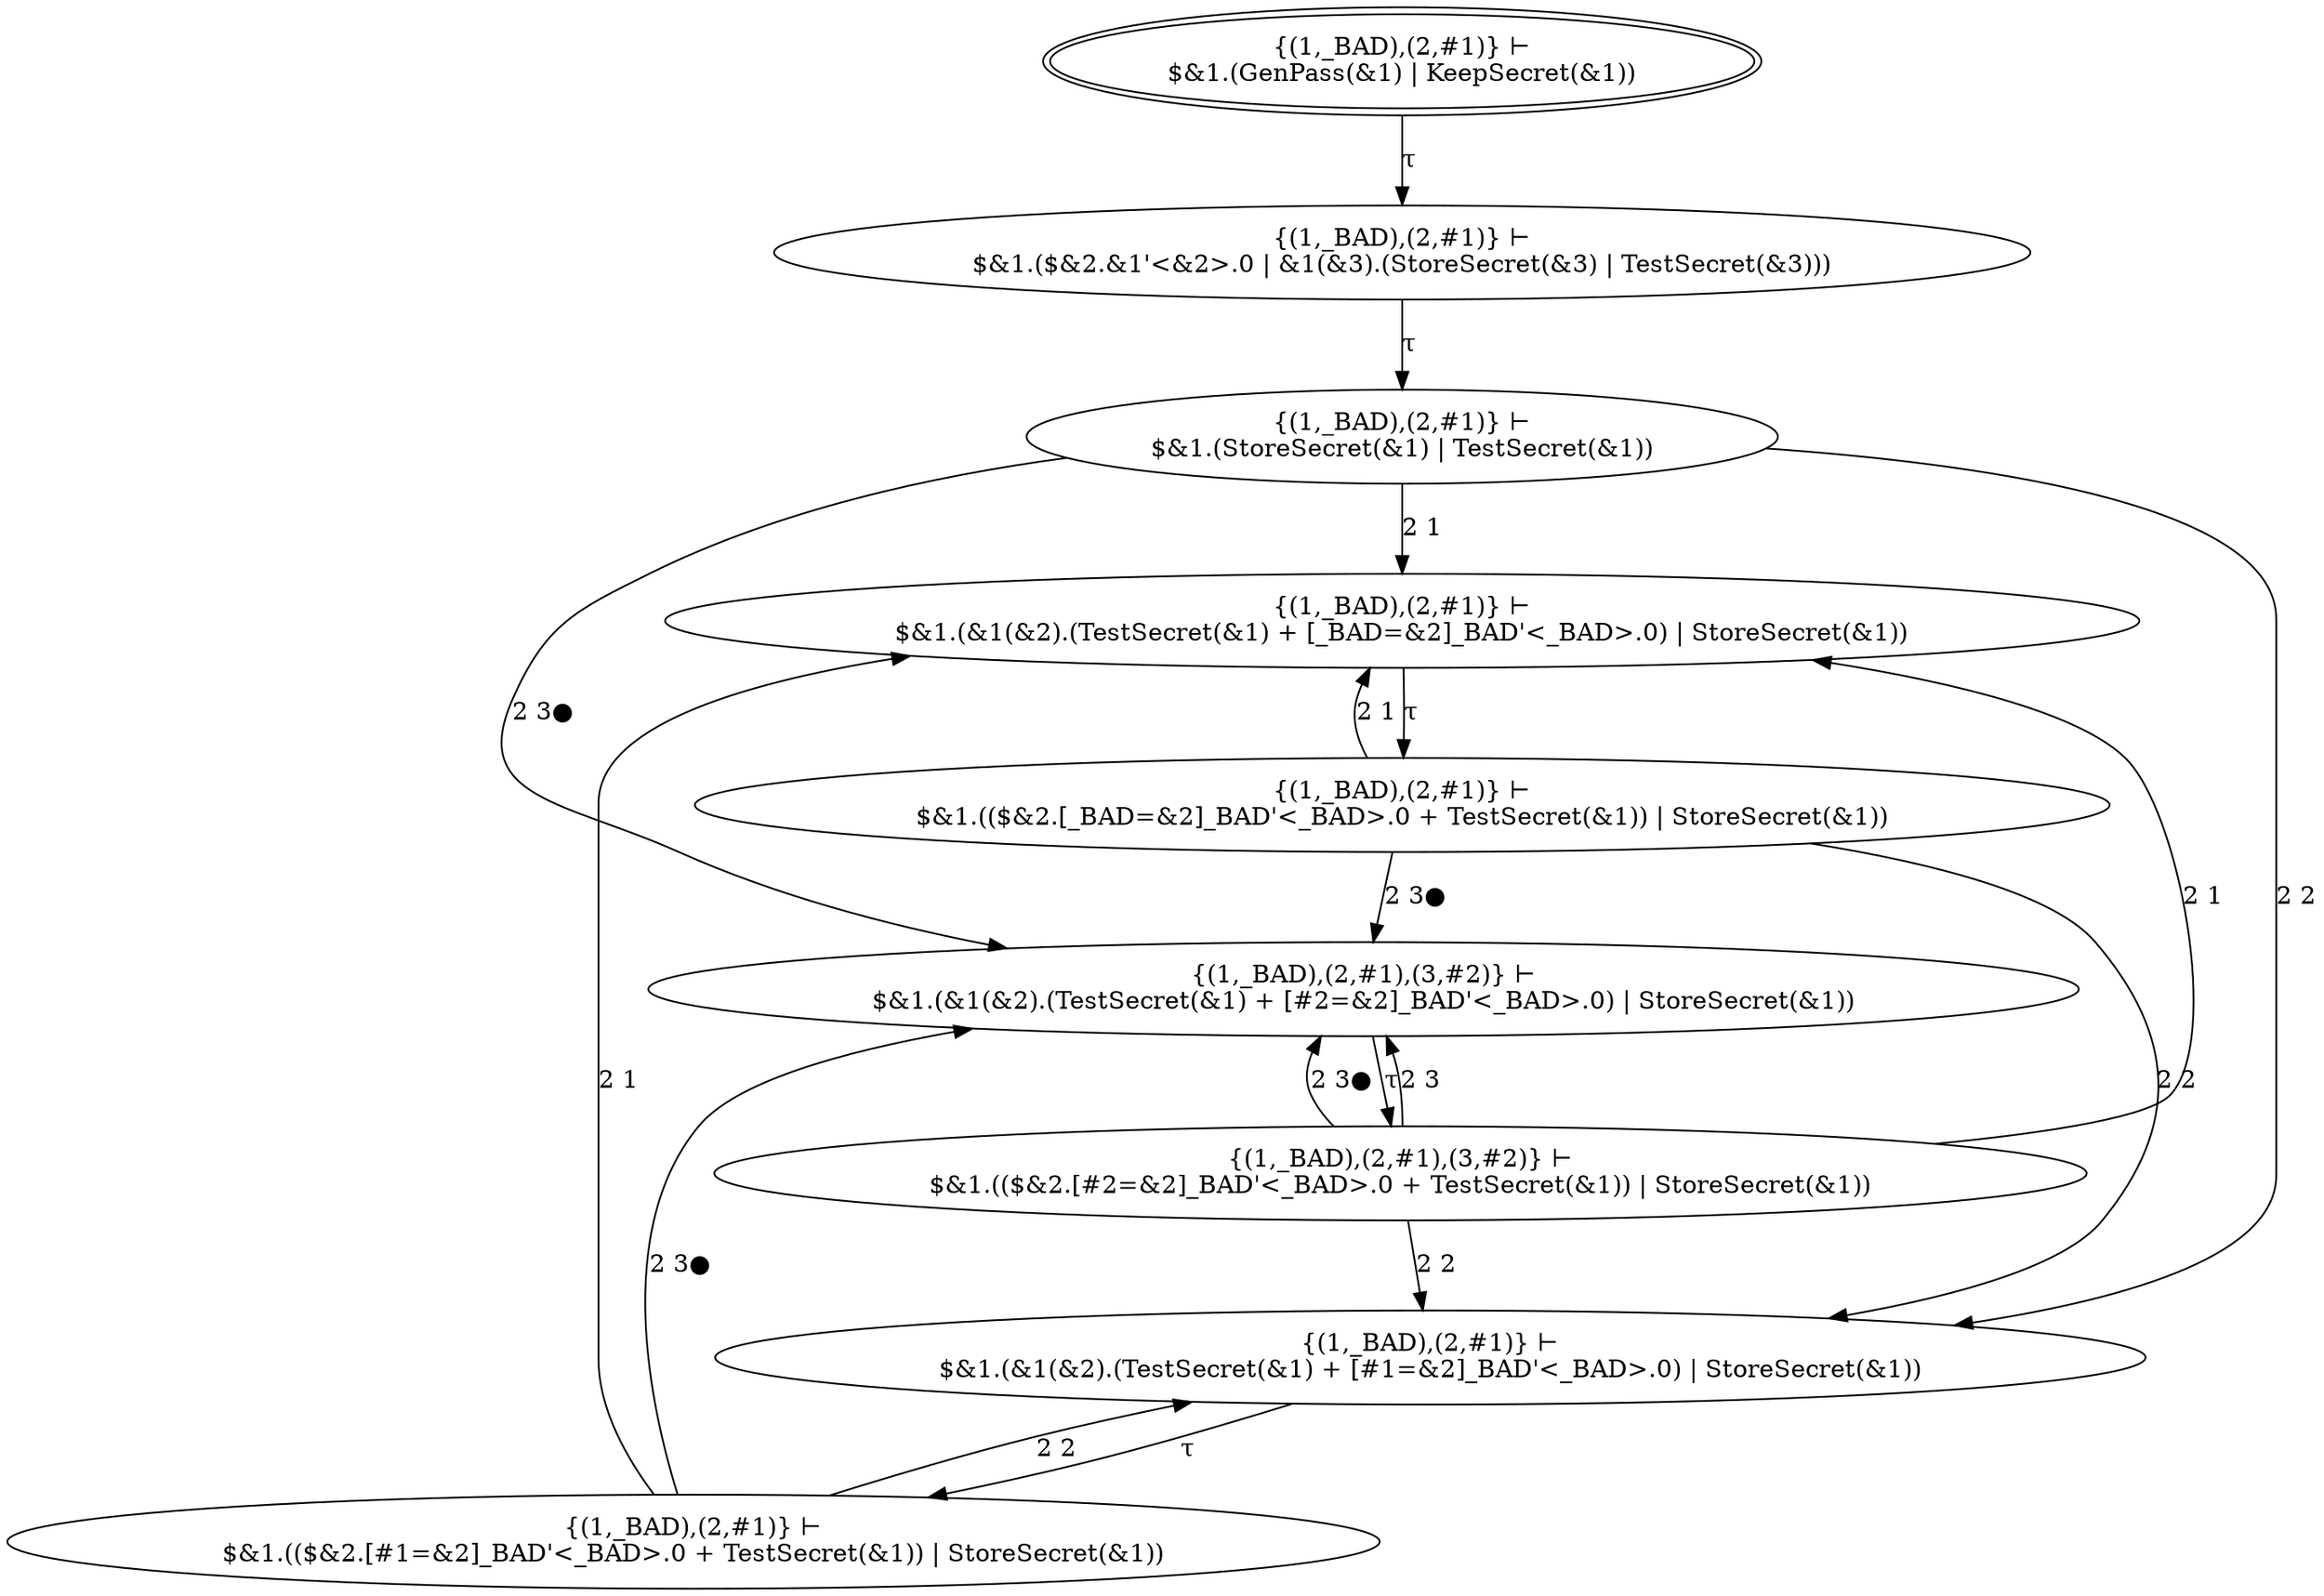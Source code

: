 digraph {
    s0 [peripheries=2,label="{(1,_BAD),(2,#1)} ⊢
$&1.(GenPass(&1) | KeepSecret(&1))"]
    s1 [label="{(1,_BAD),(2,#1)} ⊢
$&1.($&2.&1'<&2>.0 | &1(&3).(StoreSecret(&3) | TestSecret(&3)))"]
    s2 [label="{(1,_BAD),(2,#1)} ⊢
$&1.(StoreSecret(&1) | TestSecret(&1))"]
    s3 [label="{(1,_BAD),(2,#1)} ⊢
$&1.(&1(&2).(TestSecret(&1) + [_BAD=&2]_BAD'<_BAD>.0) | StoreSecret(&1))"]
    s4 [label="{(1,_BAD),(2,#1)} ⊢
$&1.(&1(&2).(TestSecret(&1) + [#1=&2]_BAD'<_BAD>.0) | StoreSecret(&1))"]
    s5 [label="{(1,_BAD),(2,#1),(3,#2)} ⊢
$&1.(&1(&2).(TestSecret(&1) + [#2=&2]_BAD'<_BAD>.0) | StoreSecret(&1))"]
    s6 [label="{(1,_BAD),(2,#1)} ⊢
$&1.(($&2.[_BAD=&2]_BAD'<_BAD>.0 + TestSecret(&1)) | StoreSecret(&1))"]
    s7 [label="{(1,_BAD),(2,#1)} ⊢
$&1.(($&2.[#1=&2]_BAD'<_BAD>.0 + TestSecret(&1)) | StoreSecret(&1))"]
    s8 [label="{(1,_BAD),(2,#1),(3,#2)} ⊢
$&1.(($&2.[#2=&2]_BAD'<_BAD>.0 + TestSecret(&1)) | StoreSecret(&1))"]

    s0 -> s1 [label="τ"]
    s1 -> s2 [label="τ"]
    s2 -> s3 [label="2 1"]
    s2 -> s4 [label="2 2"]
    s2 -> s5 [label="2 3●"]
    s3 -> s6 [label="τ"]
    s4 -> s7 [label="τ"]
    s5 -> s8 [label="τ"]
    s6 -> s3 [label="2 1"]
    s6 -> s4 [label="2 2"]
    s6 -> s5 [label="2 3●"]
    s7 -> s3 [label="2 1"]
    s7 -> s4 [label="2 2"]
    s7 -> s5 [label="2 3●"]
    s8 -> s3 [label="2 1"]
    s8 -> s4 [label="2 2"]
    s8 -> s5 [label="2 3"]
    s8 -> s5 [label="2 3●"]
}
